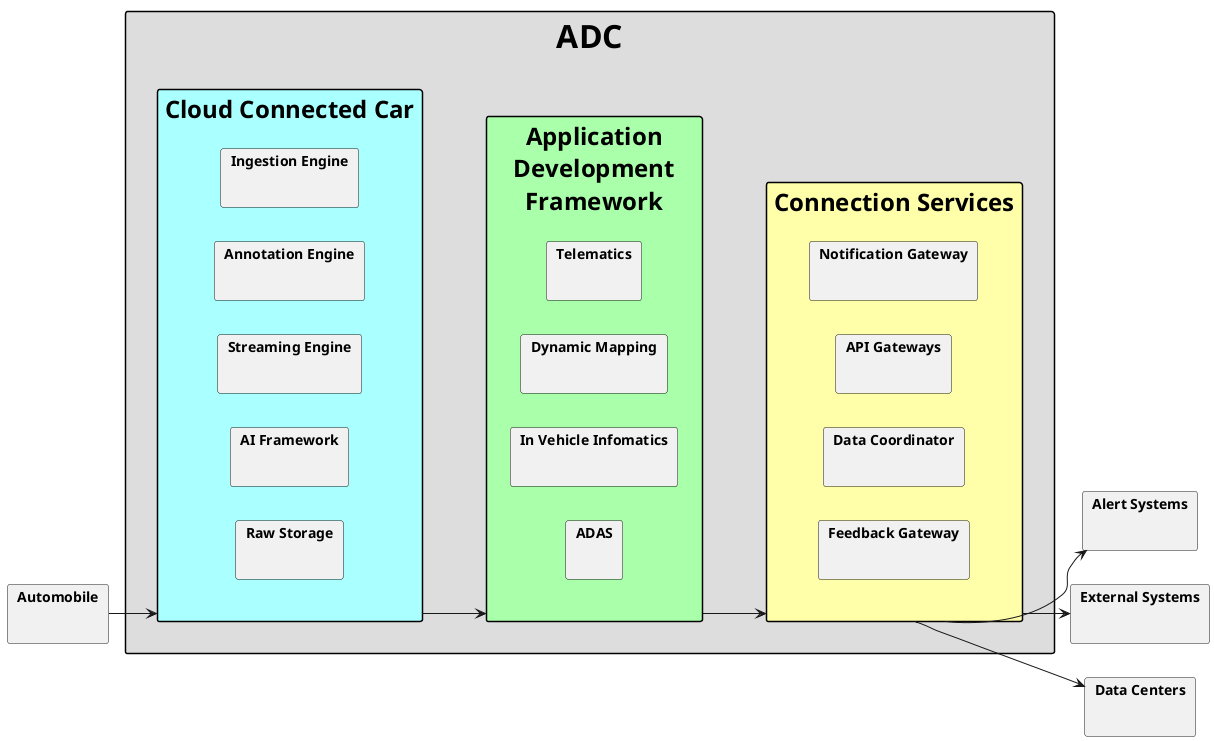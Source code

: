 @startuml

skinparam packageStyle rect

top to bottom direction
package <size:32>ADC</size>  #dddddd {
    package "<size:24>Cloud Connected Car</size>" as CCC #aaffff {
      package "Ingestion Engine" {
      }
      package "Annotation Engine" {
      }
      package "Streaming Engine" {
      }
      package "AI Framework" {
      }
      package "Raw Storage" {
      }
    }

    package "<size:24>Application</size>\n<size:24>Development</size>\n<size:24>Framework</size>" as ADF #aaffaa {
      package "Telematics" {}
      package "Dynamic Mapping" {}
      package "In Vehicle Infomatics" {}
      package "ADAS" {}

    }

    package "<size:24>Connection Services</size>" as CS #ffffaa {
      package "Notification Gateway" {
      }
      package "API Gateways" {
      }
      package "Data Coordinator" {
      }
      package "Feedback Gateway" {
      }
    }
}

package "Alert Systems" { }
package "External Systems" { }
package "Data Centers" { }
package "Automobile" { }

CCC --> ADF
ADF --> CS
left to right direction
CS --> "Alert Systems"
CS --> "External Systems"
CS --> "Data Centers"
"Automobile" --> CCC

@enduml


